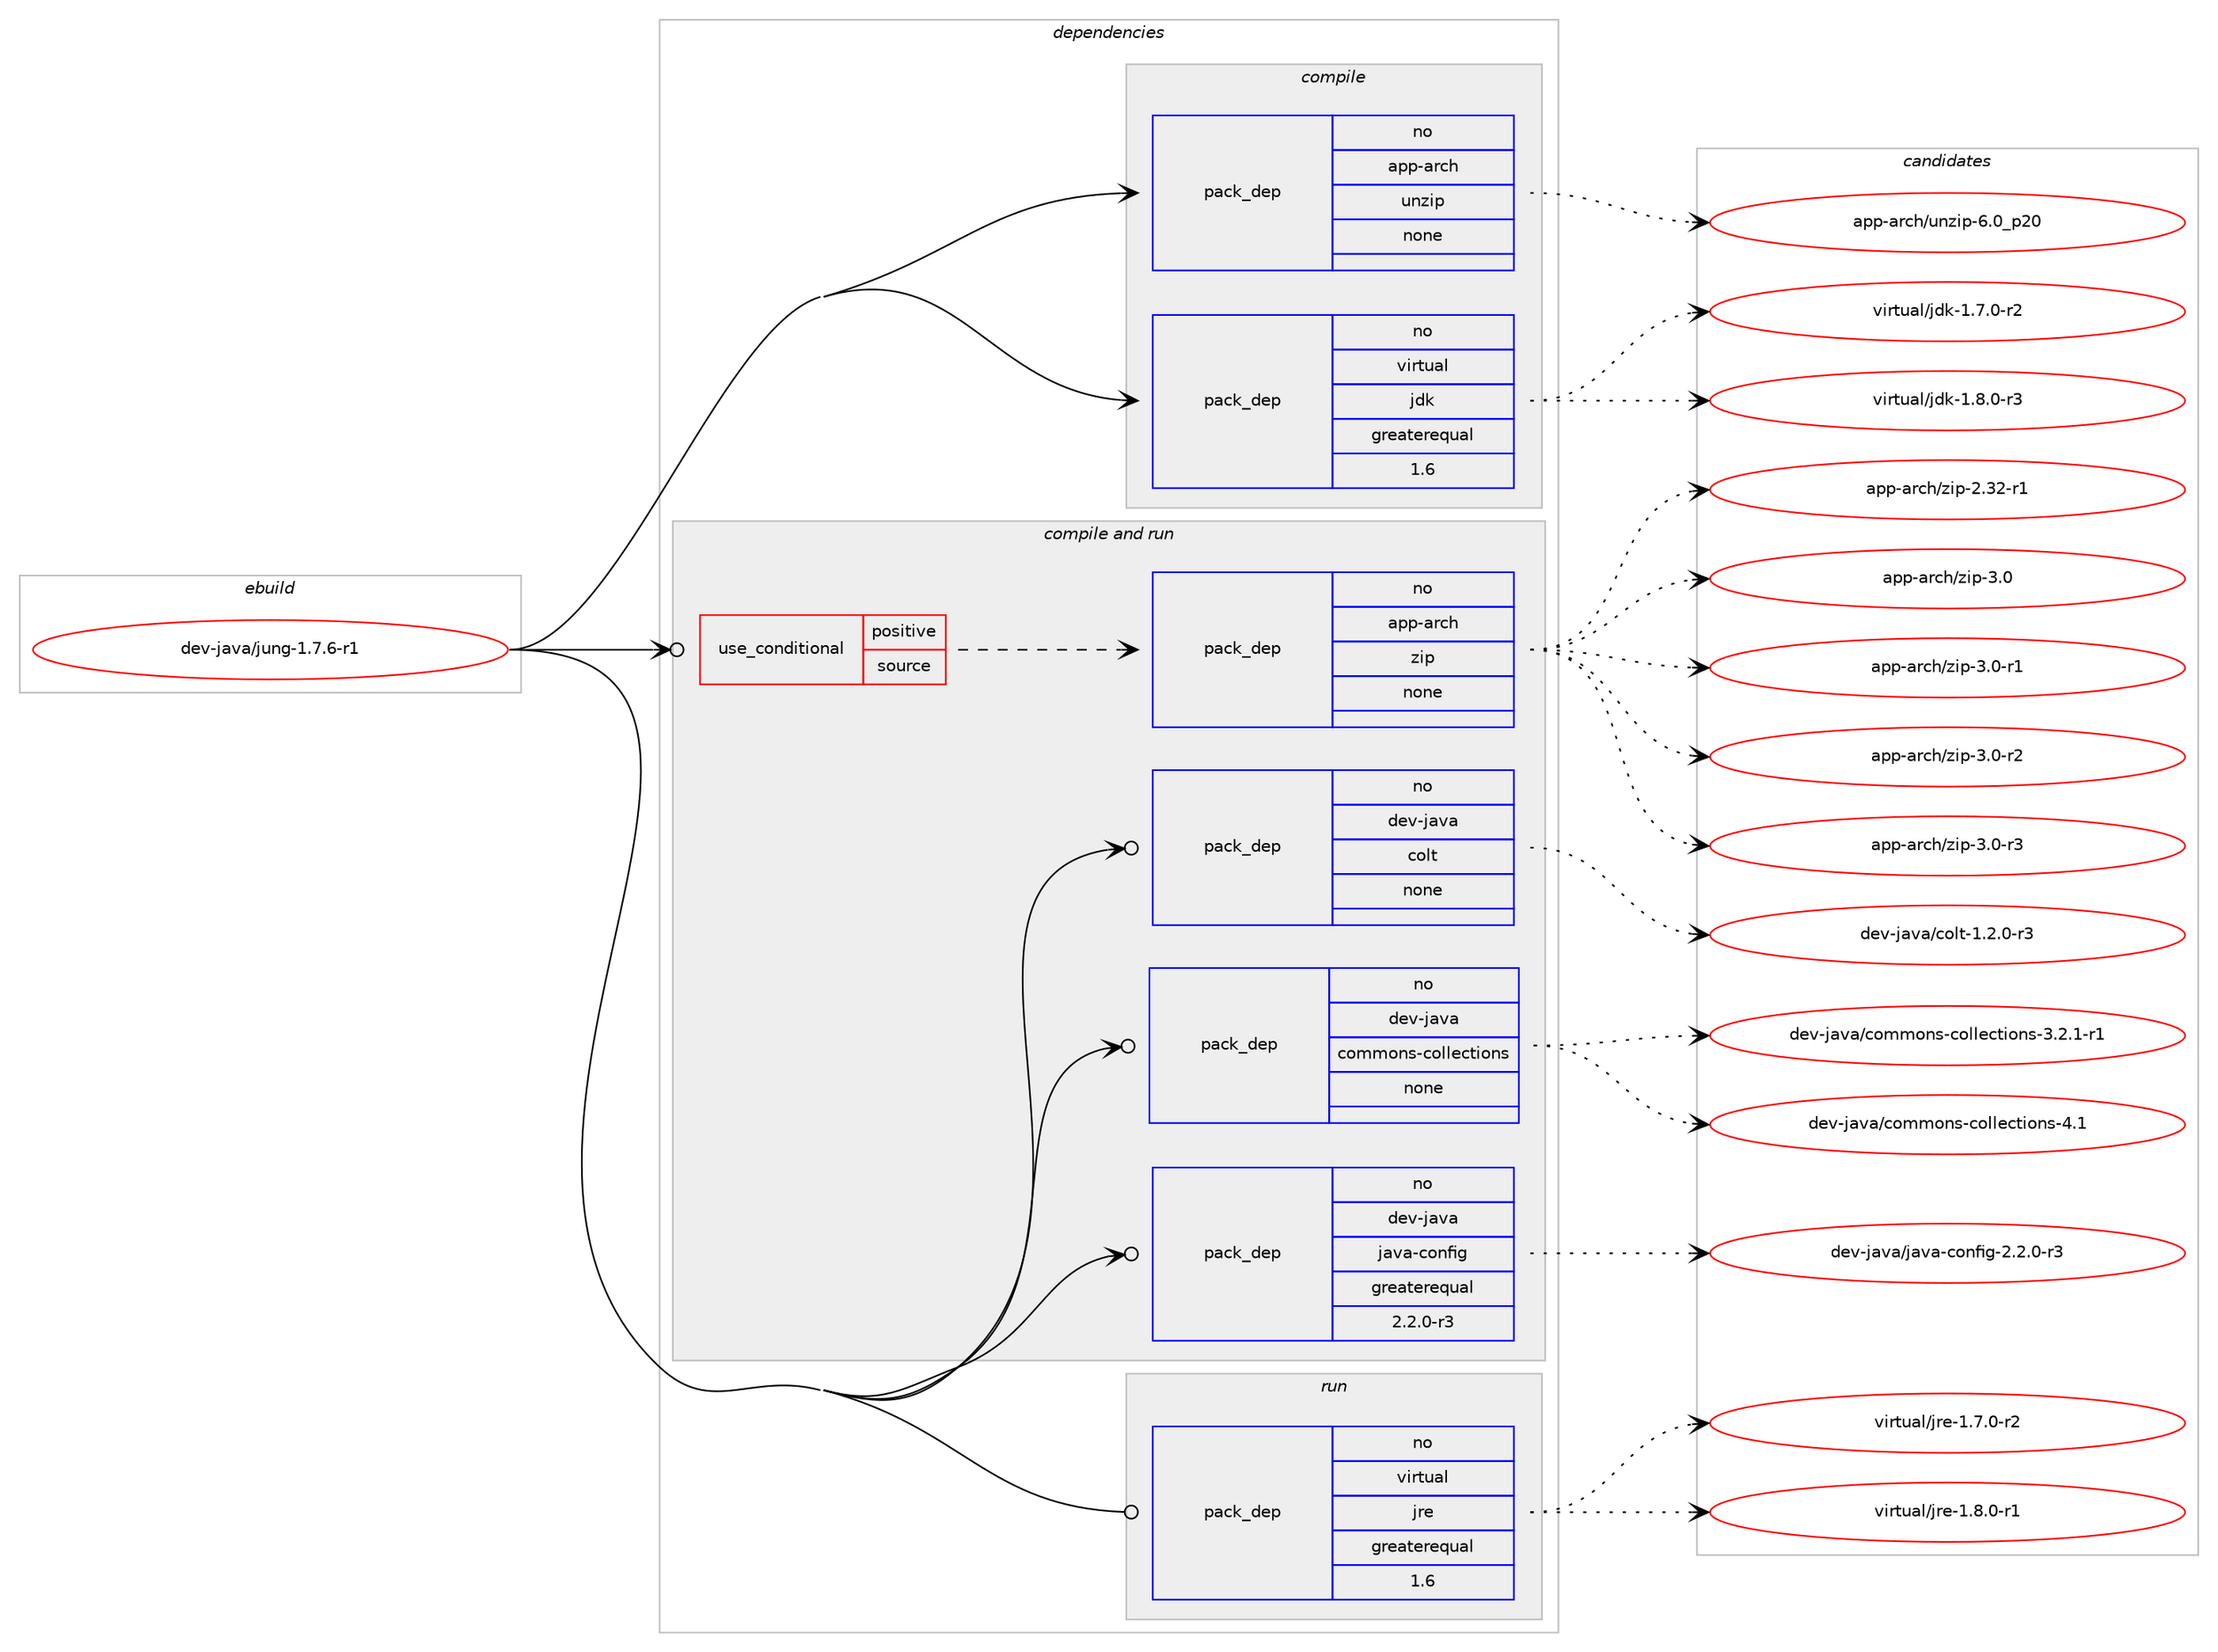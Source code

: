 digraph prolog {

# *************
# Graph options
# *************

newrank=true;
concentrate=true;
compound=true;
graph [rankdir=LR,fontname=Helvetica,fontsize=10,ranksep=1.5];#, ranksep=2.5, nodesep=0.2];
edge  [arrowhead=vee];
node  [fontname=Helvetica,fontsize=10];

# **********
# The ebuild
# **********

subgraph cluster_leftcol {
color=gray;
rank=same;
label=<<i>ebuild</i>>;
id [label="dev-java/jung-1.7.6-r1", color=red, width=4, href="../dev-java/jung-1.7.6-r1.svg"];
}

# ****************
# The dependencies
# ****************

subgraph cluster_midcol {
color=gray;
label=<<i>dependencies</i>>;
subgraph cluster_compile {
fillcolor="#eeeeee";
style=filled;
label=<<i>compile</i>>;
subgraph pack77467 {
dependency102823 [label=<<TABLE BORDER="0" CELLBORDER="1" CELLSPACING="0" CELLPADDING="4" WIDTH="220"><TR><TD ROWSPAN="6" CELLPADDING="30">pack_dep</TD></TR><TR><TD WIDTH="110">no</TD></TR><TR><TD>app-arch</TD></TR><TR><TD>unzip</TD></TR><TR><TD>none</TD></TR><TR><TD></TD></TR></TABLE>>, shape=none, color=blue];
}
id:e -> dependency102823:w [weight=20,style="solid",arrowhead="vee"];
subgraph pack77468 {
dependency102824 [label=<<TABLE BORDER="0" CELLBORDER="1" CELLSPACING="0" CELLPADDING="4" WIDTH="220"><TR><TD ROWSPAN="6" CELLPADDING="30">pack_dep</TD></TR><TR><TD WIDTH="110">no</TD></TR><TR><TD>virtual</TD></TR><TR><TD>jdk</TD></TR><TR><TD>greaterequal</TD></TR><TR><TD>1.6</TD></TR></TABLE>>, shape=none, color=blue];
}
id:e -> dependency102824:w [weight=20,style="solid",arrowhead="vee"];
}
subgraph cluster_compileandrun {
fillcolor="#eeeeee";
style=filled;
label=<<i>compile and run</i>>;
subgraph cond22329 {
dependency102825 [label=<<TABLE BORDER="0" CELLBORDER="1" CELLSPACING="0" CELLPADDING="4"><TR><TD ROWSPAN="3" CELLPADDING="10">use_conditional</TD></TR><TR><TD>positive</TD></TR><TR><TD>source</TD></TR></TABLE>>, shape=none, color=red];
subgraph pack77469 {
dependency102826 [label=<<TABLE BORDER="0" CELLBORDER="1" CELLSPACING="0" CELLPADDING="4" WIDTH="220"><TR><TD ROWSPAN="6" CELLPADDING="30">pack_dep</TD></TR><TR><TD WIDTH="110">no</TD></TR><TR><TD>app-arch</TD></TR><TR><TD>zip</TD></TR><TR><TD>none</TD></TR><TR><TD></TD></TR></TABLE>>, shape=none, color=blue];
}
dependency102825:e -> dependency102826:w [weight=20,style="dashed",arrowhead="vee"];
}
id:e -> dependency102825:w [weight=20,style="solid",arrowhead="odotvee"];
subgraph pack77470 {
dependency102827 [label=<<TABLE BORDER="0" CELLBORDER="1" CELLSPACING="0" CELLPADDING="4" WIDTH="220"><TR><TD ROWSPAN="6" CELLPADDING="30">pack_dep</TD></TR><TR><TD WIDTH="110">no</TD></TR><TR><TD>dev-java</TD></TR><TR><TD>colt</TD></TR><TR><TD>none</TD></TR><TR><TD></TD></TR></TABLE>>, shape=none, color=blue];
}
id:e -> dependency102827:w [weight=20,style="solid",arrowhead="odotvee"];
subgraph pack77471 {
dependency102828 [label=<<TABLE BORDER="0" CELLBORDER="1" CELLSPACING="0" CELLPADDING="4" WIDTH="220"><TR><TD ROWSPAN="6" CELLPADDING="30">pack_dep</TD></TR><TR><TD WIDTH="110">no</TD></TR><TR><TD>dev-java</TD></TR><TR><TD>commons-collections</TD></TR><TR><TD>none</TD></TR><TR><TD></TD></TR></TABLE>>, shape=none, color=blue];
}
id:e -> dependency102828:w [weight=20,style="solid",arrowhead="odotvee"];
subgraph pack77472 {
dependency102829 [label=<<TABLE BORDER="0" CELLBORDER="1" CELLSPACING="0" CELLPADDING="4" WIDTH="220"><TR><TD ROWSPAN="6" CELLPADDING="30">pack_dep</TD></TR><TR><TD WIDTH="110">no</TD></TR><TR><TD>dev-java</TD></TR><TR><TD>java-config</TD></TR><TR><TD>greaterequal</TD></TR><TR><TD>2.2.0-r3</TD></TR></TABLE>>, shape=none, color=blue];
}
id:e -> dependency102829:w [weight=20,style="solid",arrowhead="odotvee"];
}
subgraph cluster_run {
fillcolor="#eeeeee";
style=filled;
label=<<i>run</i>>;
subgraph pack77473 {
dependency102830 [label=<<TABLE BORDER="0" CELLBORDER="1" CELLSPACING="0" CELLPADDING="4" WIDTH="220"><TR><TD ROWSPAN="6" CELLPADDING="30">pack_dep</TD></TR><TR><TD WIDTH="110">no</TD></TR><TR><TD>virtual</TD></TR><TR><TD>jre</TD></TR><TR><TD>greaterequal</TD></TR><TR><TD>1.6</TD></TR></TABLE>>, shape=none, color=blue];
}
id:e -> dependency102830:w [weight=20,style="solid",arrowhead="odot"];
}
}

# **************
# The candidates
# **************

subgraph cluster_choices {
rank=same;
color=gray;
label=<<i>candidates</i>>;

subgraph choice77467 {
color=black;
nodesep=1;
choice971121124597114991044711711012210511245544648951125048 [label="app-arch/unzip-6.0_p20", color=red, width=4,href="../app-arch/unzip-6.0_p20.svg"];
dependency102823:e -> choice971121124597114991044711711012210511245544648951125048:w [style=dotted,weight="100"];
}
subgraph choice77468 {
color=black;
nodesep=1;
choice11810511411611797108471061001074549465546484511450 [label="virtual/jdk-1.7.0-r2", color=red, width=4,href="../virtual/jdk-1.7.0-r2.svg"];
choice11810511411611797108471061001074549465646484511451 [label="virtual/jdk-1.8.0-r3", color=red, width=4,href="../virtual/jdk-1.8.0-r3.svg"];
dependency102824:e -> choice11810511411611797108471061001074549465546484511450:w [style=dotted,weight="100"];
dependency102824:e -> choice11810511411611797108471061001074549465646484511451:w [style=dotted,weight="100"];
}
subgraph choice77469 {
color=black;
nodesep=1;
choice971121124597114991044712210511245504651504511449 [label="app-arch/zip-2.32-r1", color=red, width=4,href="../app-arch/zip-2.32-r1.svg"];
choice971121124597114991044712210511245514648 [label="app-arch/zip-3.0", color=red, width=4,href="../app-arch/zip-3.0.svg"];
choice9711211245971149910447122105112455146484511449 [label="app-arch/zip-3.0-r1", color=red, width=4,href="../app-arch/zip-3.0-r1.svg"];
choice9711211245971149910447122105112455146484511450 [label="app-arch/zip-3.0-r2", color=red, width=4,href="../app-arch/zip-3.0-r2.svg"];
choice9711211245971149910447122105112455146484511451 [label="app-arch/zip-3.0-r3", color=red, width=4,href="../app-arch/zip-3.0-r3.svg"];
dependency102826:e -> choice971121124597114991044712210511245504651504511449:w [style=dotted,weight="100"];
dependency102826:e -> choice971121124597114991044712210511245514648:w [style=dotted,weight="100"];
dependency102826:e -> choice9711211245971149910447122105112455146484511449:w [style=dotted,weight="100"];
dependency102826:e -> choice9711211245971149910447122105112455146484511450:w [style=dotted,weight="100"];
dependency102826:e -> choice9711211245971149910447122105112455146484511451:w [style=dotted,weight="100"];
}
subgraph choice77470 {
color=black;
nodesep=1;
choice10010111845106971189747991111081164549465046484511451 [label="dev-java/colt-1.2.0-r3", color=red, width=4,href="../dev-java/colt-1.2.0-r3.svg"];
dependency102827:e -> choice10010111845106971189747991111081164549465046484511451:w [style=dotted,weight="100"];
}
subgraph choice77471 {
color=black;
nodesep=1;
choice10010111845106971189747991111091091111101154599111108108101991161051111101154551465046494511449 [label="dev-java/commons-collections-3.2.1-r1", color=red, width=4,href="../dev-java/commons-collections-3.2.1-r1.svg"];
choice100101118451069711897479911110910911111011545991111081081019911610511111011545524649 [label="dev-java/commons-collections-4.1", color=red, width=4,href="../dev-java/commons-collections-4.1.svg"];
dependency102828:e -> choice10010111845106971189747991111091091111101154599111108108101991161051111101154551465046494511449:w [style=dotted,weight="100"];
dependency102828:e -> choice100101118451069711897479911110910911111011545991111081081019911610511111011545524649:w [style=dotted,weight="100"];
}
subgraph choice77472 {
color=black;
nodesep=1;
choice10010111845106971189747106971189745991111101021051034550465046484511451 [label="dev-java/java-config-2.2.0-r3", color=red, width=4,href="../dev-java/java-config-2.2.0-r3.svg"];
dependency102829:e -> choice10010111845106971189747106971189745991111101021051034550465046484511451:w [style=dotted,weight="100"];
}
subgraph choice77473 {
color=black;
nodesep=1;
choice11810511411611797108471061141014549465546484511450 [label="virtual/jre-1.7.0-r2", color=red, width=4,href="../virtual/jre-1.7.0-r2.svg"];
choice11810511411611797108471061141014549465646484511449 [label="virtual/jre-1.8.0-r1", color=red, width=4,href="../virtual/jre-1.8.0-r1.svg"];
dependency102830:e -> choice11810511411611797108471061141014549465546484511450:w [style=dotted,weight="100"];
dependency102830:e -> choice11810511411611797108471061141014549465646484511449:w [style=dotted,weight="100"];
}
}

}
